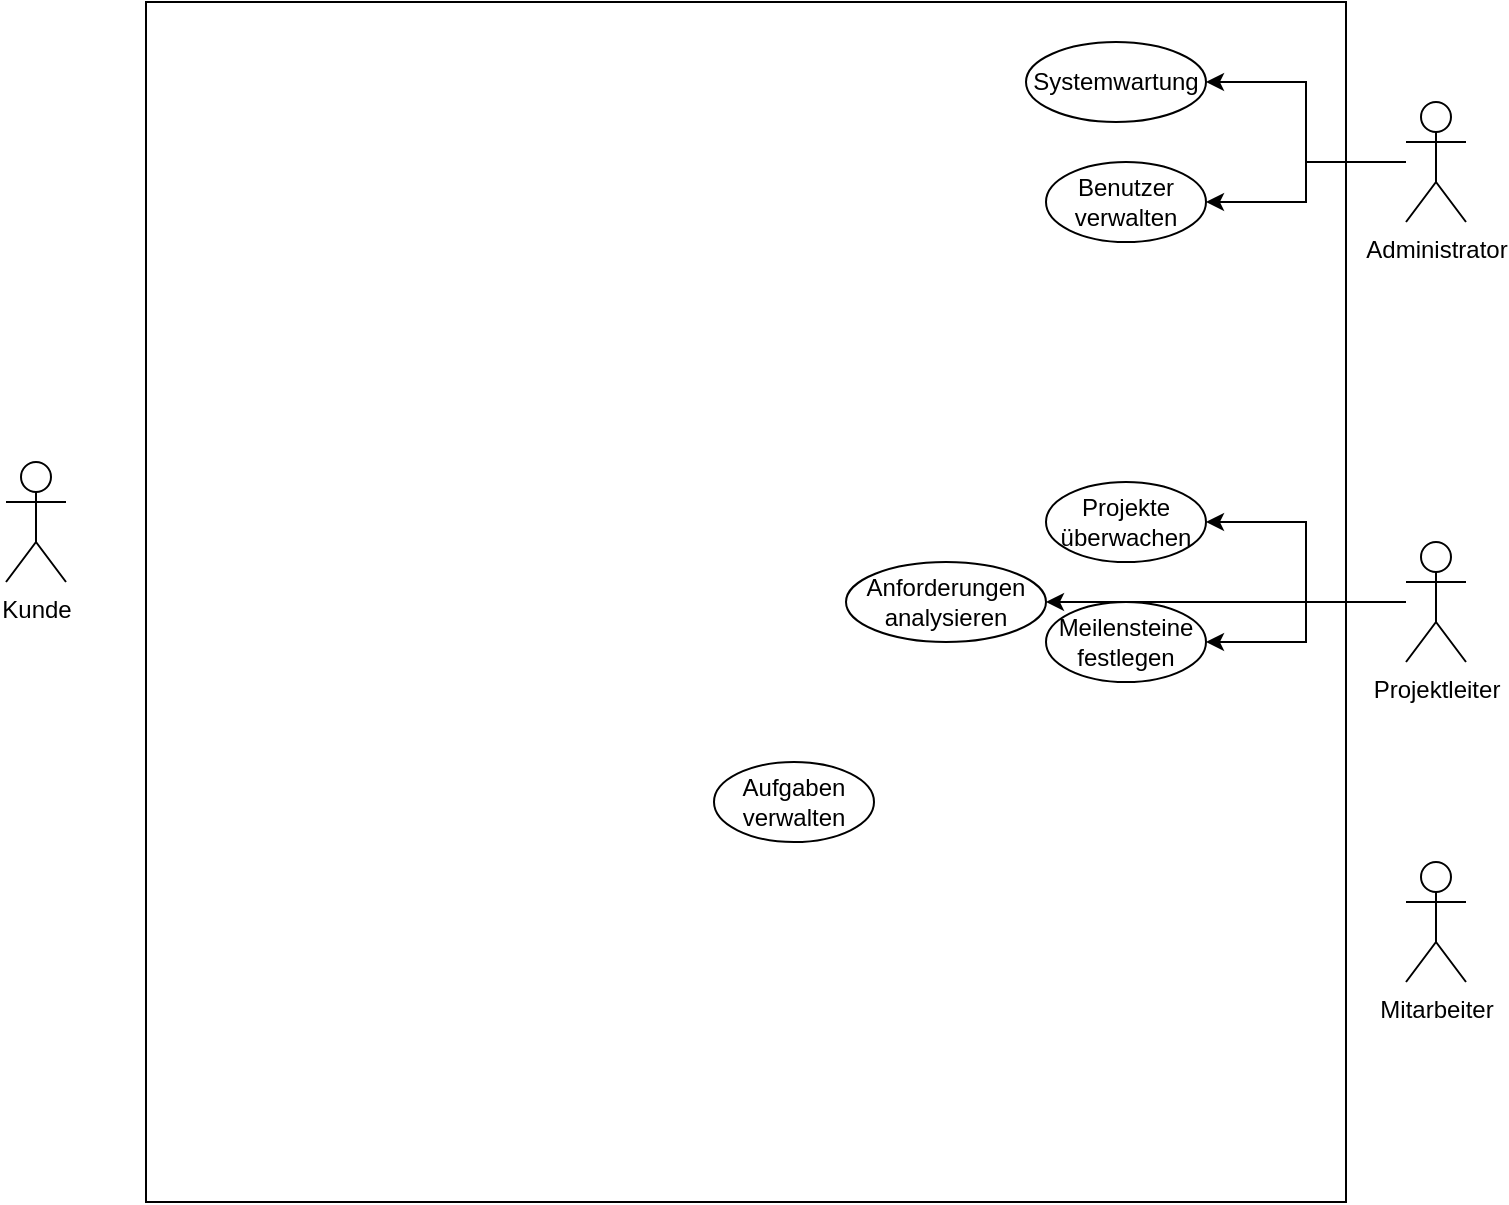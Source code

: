 <mxfile version="27.1.6">
  <diagram name="Seite-1" id="J0gxNP-jMJlzQNzbxBSd">
    <mxGraphModel dx="1042" dy="608" grid="1" gridSize="10" guides="1" tooltips="1" connect="1" arrows="1" fold="1" page="1" pageScale="1" pageWidth="827" pageHeight="1169" math="0" shadow="0">
      <root>
        <mxCell id="0" />
        <mxCell id="1" parent="0" />
        <mxCell id="t8tQ9nu9heZPy6y7ipzj-1" value="" style="whiteSpace=wrap;html=1;aspect=fixed;" vertex="1" parent="1">
          <mxGeometry x="130" y="180" width="600" height="600" as="geometry" />
        </mxCell>
        <mxCell id="t8tQ9nu9heZPy6y7ipzj-2" value="Kunde" style="shape=umlActor;verticalLabelPosition=bottom;verticalAlign=top;html=1;outlineConnect=0;" vertex="1" parent="1">
          <mxGeometry x="60" y="410" width="30" height="60" as="geometry" />
        </mxCell>
        <mxCell id="t8tQ9nu9heZPy6y7ipzj-6" style="edgeStyle=orthogonalEdgeStyle;rounded=0;orthogonalLoop=1;jettySize=auto;html=1;entryX=1;entryY=0.5;entryDx=0;entryDy=0;" edge="1" parent="1" source="t8tQ9nu9heZPy6y7ipzj-3" target="t8tQ9nu9heZPy6y7ipzj-5">
          <mxGeometry relative="1" as="geometry" />
        </mxCell>
        <mxCell id="t8tQ9nu9heZPy6y7ipzj-9" style="edgeStyle=orthogonalEdgeStyle;rounded=0;orthogonalLoop=1;jettySize=auto;html=1;" edge="1" parent="1" source="t8tQ9nu9heZPy6y7ipzj-3" target="t8tQ9nu9heZPy6y7ipzj-7">
          <mxGeometry relative="1" as="geometry" />
        </mxCell>
        <mxCell id="t8tQ9nu9heZPy6y7ipzj-3" value="Administrator" style="shape=umlActor;verticalLabelPosition=bottom;verticalAlign=top;html=1;outlineConnect=0;" vertex="1" parent="1">
          <mxGeometry x="760" y="230" width="30" height="60" as="geometry" />
        </mxCell>
        <mxCell id="t8tQ9nu9heZPy6y7ipzj-15" style="edgeStyle=orthogonalEdgeStyle;rounded=0;orthogonalLoop=1;jettySize=auto;html=1;entryX=1;entryY=0.5;entryDx=0;entryDy=0;" edge="1" parent="1" source="t8tQ9nu9heZPy6y7ipzj-4" target="t8tQ9nu9heZPy6y7ipzj-14">
          <mxGeometry relative="1" as="geometry" />
        </mxCell>
        <mxCell id="t8tQ9nu9heZPy6y7ipzj-17" style="edgeStyle=orthogonalEdgeStyle;rounded=0;orthogonalLoop=1;jettySize=auto;html=1;entryX=1;entryY=0.5;entryDx=0;entryDy=0;" edge="1" parent="1" source="t8tQ9nu9heZPy6y7ipzj-4" target="t8tQ9nu9heZPy6y7ipzj-16">
          <mxGeometry relative="1" as="geometry" />
        </mxCell>
        <mxCell id="t8tQ9nu9heZPy6y7ipzj-21" style="edgeStyle=orthogonalEdgeStyle;rounded=0;orthogonalLoop=1;jettySize=auto;html=1;" edge="1" parent="1" source="t8tQ9nu9heZPy6y7ipzj-4" target="t8tQ9nu9heZPy6y7ipzj-20">
          <mxGeometry relative="1" as="geometry" />
        </mxCell>
        <mxCell id="t8tQ9nu9heZPy6y7ipzj-4" value="Projektleiter" style="shape=umlActor;verticalLabelPosition=bottom;verticalAlign=top;html=1;outlineConnect=0;" vertex="1" parent="1">
          <mxGeometry x="760" y="450" width="30" height="60" as="geometry" />
        </mxCell>
        <mxCell id="t8tQ9nu9heZPy6y7ipzj-5" value="Benutzer verwalten" style="ellipse;whiteSpace=wrap;html=1;" vertex="1" parent="1">
          <mxGeometry x="580" y="260" width="80" height="40" as="geometry" />
        </mxCell>
        <mxCell id="t8tQ9nu9heZPy6y7ipzj-7" value="Systemwartung" style="ellipse;whiteSpace=wrap;html=1;" vertex="1" parent="1">
          <mxGeometry x="570" y="200" width="90" height="40" as="geometry" />
        </mxCell>
        <mxCell id="t8tQ9nu9heZPy6y7ipzj-14" value="Projekte überwachen" style="ellipse;whiteSpace=wrap;html=1;" vertex="1" parent="1">
          <mxGeometry x="580" y="420" width="80" height="40" as="geometry" />
        </mxCell>
        <mxCell id="t8tQ9nu9heZPy6y7ipzj-16" value="Meilensteine festlegen" style="ellipse;whiteSpace=wrap;html=1;" vertex="1" parent="1">
          <mxGeometry x="580" y="480" width="80" height="40" as="geometry" />
        </mxCell>
        <mxCell id="t8tQ9nu9heZPy6y7ipzj-18" value="Aufgaben verwalten" style="ellipse;whiteSpace=wrap;html=1;" vertex="1" parent="1">
          <mxGeometry x="414" y="560" width="80" height="40" as="geometry" />
        </mxCell>
        <mxCell id="t8tQ9nu9heZPy6y7ipzj-19" value="Mitarbeiter" style="shape=umlActor;verticalLabelPosition=bottom;verticalAlign=top;html=1;outlineConnect=0;" vertex="1" parent="1">
          <mxGeometry x="760" y="610" width="30" height="60" as="geometry" />
        </mxCell>
        <mxCell id="t8tQ9nu9heZPy6y7ipzj-20" value="Anforderungen analysieren" style="ellipse;whiteSpace=wrap;html=1;" vertex="1" parent="1">
          <mxGeometry x="480" y="460" width="100" height="40" as="geometry" />
        </mxCell>
      </root>
    </mxGraphModel>
  </diagram>
</mxfile>
